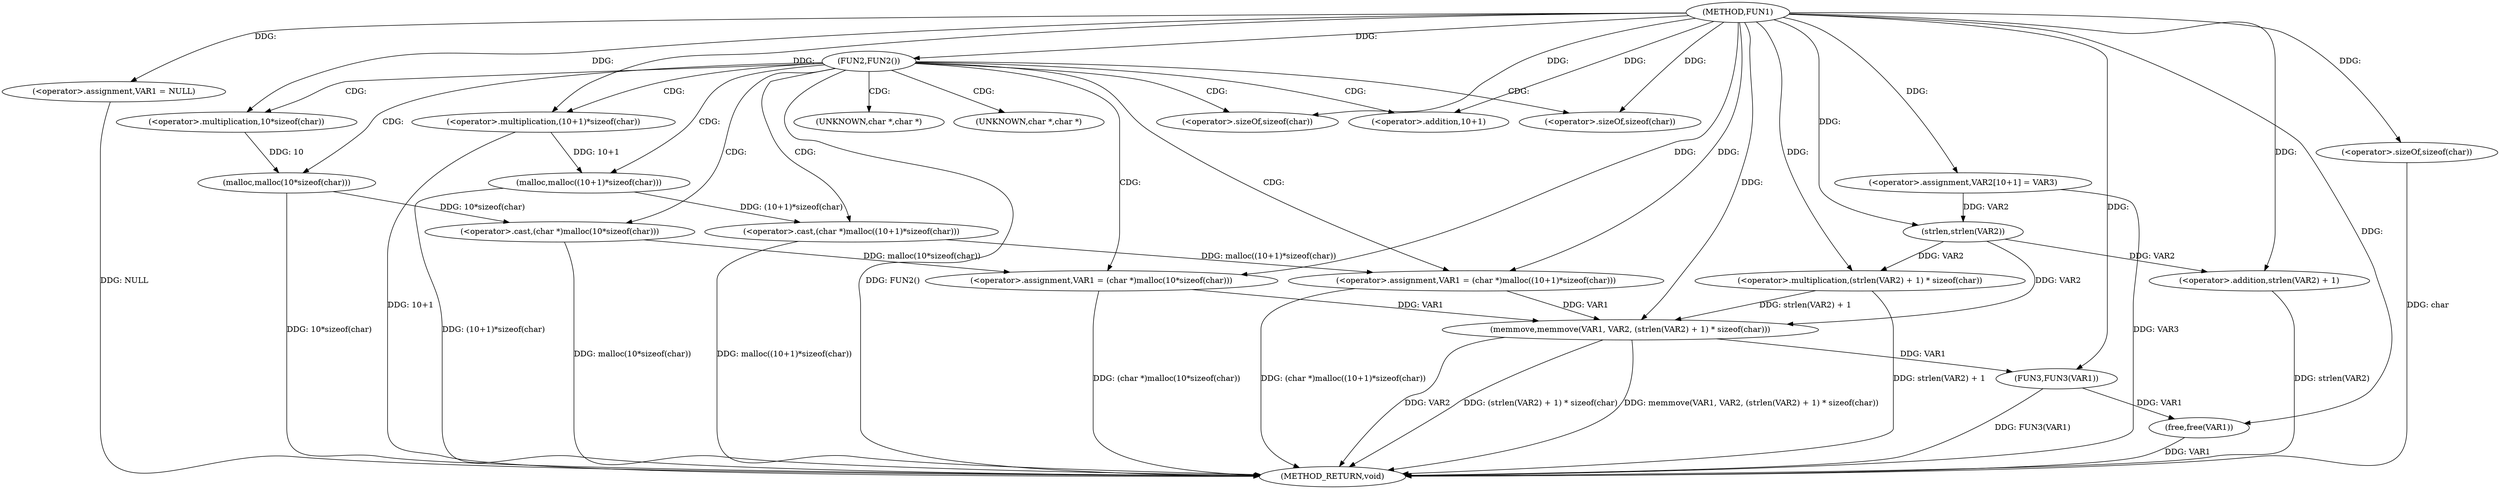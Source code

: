 digraph FUN1 {  
"1000100" [label = "(METHOD,FUN1)" ]
"1000150" [label = "(METHOD_RETURN,void)" ]
"1000103" [label = "(<operator>.assignment,VAR1 = NULL)" ]
"1000107" [label = "(FUN2,FUN2())" ]
"1000109" [label = "(<operator>.assignment,VAR1 = (char *)malloc(10*sizeof(char)))" ]
"1000111" [label = "(<operator>.cast,(char *)malloc(10*sizeof(char)))" ]
"1000113" [label = "(malloc,malloc(10*sizeof(char)))" ]
"1000114" [label = "(<operator>.multiplication,10*sizeof(char))" ]
"1000116" [label = "(<operator>.sizeOf,sizeof(char))" ]
"1000120" [label = "(<operator>.assignment,VAR1 = (char *)malloc((10+1)*sizeof(char)))" ]
"1000122" [label = "(<operator>.cast,(char *)malloc((10+1)*sizeof(char)))" ]
"1000124" [label = "(malloc,malloc((10+1)*sizeof(char)))" ]
"1000125" [label = "(<operator>.multiplication,(10+1)*sizeof(char))" ]
"1000126" [label = "(<operator>.addition,10+1)" ]
"1000129" [label = "(<operator>.sizeOf,sizeof(char))" ]
"1000133" [label = "(<operator>.assignment,VAR2[10+1] = VAR3)" ]
"1000136" [label = "(memmove,memmove(VAR1, VAR2, (strlen(VAR2) + 1) * sizeof(char)))" ]
"1000139" [label = "(<operator>.multiplication,(strlen(VAR2) + 1) * sizeof(char))" ]
"1000140" [label = "(<operator>.addition,strlen(VAR2) + 1)" ]
"1000141" [label = "(strlen,strlen(VAR2))" ]
"1000144" [label = "(<operator>.sizeOf,sizeof(char))" ]
"1000146" [label = "(FUN3,FUN3(VAR1))" ]
"1000148" [label = "(free,free(VAR1))" ]
"1000112" [label = "(UNKNOWN,char *,char *)" ]
"1000123" [label = "(UNKNOWN,char *,char *)" ]
  "1000125" -> "1000150"  [ label = "DDG: 10+1"] 
  "1000124" -> "1000150"  [ label = "DDG: (10+1)*sizeof(char)"] 
  "1000107" -> "1000150"  [ label = "DDG: FUN2()"] 
  "1000103" -> "1000150"  [ label = "DDG: NULL"] 
  "1000113" -> "1000150"  [ label = "DDG: 10*sizeof(char)"] 
  "1000139" -> "1000150"  [ label = "DDG: strlen(VAR2) + 1"] 
  "1000136" -> "1000150"  [ label = "DDG: VAR2"] 
  "1000146" -> "1000150"  [ label = "DDG: FUN3(VAR1)"] 
  "1000109" -> "1000150"  [ label = "DDG: (char *)malloc(10*sizeof(char))"] 
  "1000122" -> "1000150"  [ label = "DDG: malloc((10+1)*sizeof(char))"] 
  "1000140" -> "1000150"  [ label = "DDG: strlen(VAR2)"] 
  "1000136" -> "1000150"  [ label = "DDG: (strlen(VAR2) + 1) * sizeof(char)"] 
  "1000148" -> "1000150"  [ label = "DDG: VAR1"] 
  "1000133" -> "1000150"  [ label = "DDG: VAR3"] 
  "1000111" -> "1000150"  [ label = "DDG: malloc(10*sizeof(char))"] 
  "1000136" -> "1000150"  [ label = "DDG: memmove(VAR1, VAR2, (strlen(VAR2) + 1) * sizeof(char))"] 
  "1000120" -> "1000150"  [ label = "DDG: (char *)malloc((10+1)*sizeof(char))"] 
  "1000144" -> "1000150"  [ label = "DDG: char"] 
  "1000100" -> "1000103"  [ label = "DDG: "] 
  "1000100" -> "1000107"  [ label = "DDG: "] 
  "1000111" -> "1000109"  [ label = "DDG: malloc(10*sizeof(char))"] 
  "1000100" -> "1000109"  [ label = "DDG: "] 
  "1000113" -> "1000111"  [ label = "DDG: 10*sizeof(char)"] 
  "1000114" -> "1000113"  [ label = "DDG: 10"] 
  "1000100" -> "1000114"  [ label = "DDG: "] 
  "1000100" -> "1000116"  [ label = "DDG: "] 
  "1000122" -> "1000120"  [ label = "DDG: malloc((10+1)*sizeof(char))"] 
  "1000100" -> "1000120"  [ label = "DDG: "] 
  "1000124" -> "1000122"  [ label = "DDG: (10+1)*sizeof(char)"] 
  "1000125" -> "1000124"  [ label = "DDG: 10+1"] 
  "1000100" -> "1000125"  [ label = "DDG: "] 
  "1000100" -> "1000126"  [ label = "DDG: "] 
  "1000100" -> "1000129"  [ label = "DDG: "] 
  "1000100" -> "1000133"  [ label = "DDG: "] 
  "1000120" -> "1000136"  [ label = "DDG: VAR1"] 
  "1000109" -> "1000136"  [ label = "DDG: VAR1"] 
  "1000100" -> "1000136"  [ label = "DDG: "] 
  "1000141" -> "1000136"  [ label = "DDG: VAR2"] 
  "1000139" -> "1000136"  [ label = "DDG: strlen(VAR2) + 1"] 
  "1000141" -> "1000139"  [ label = "DDG: VAR2"] 
  "1000100" -> "1000139"  [ label = "DDG: "] 
  "1000141" -> "1000140"  [ label = "DDG: VAR2"] 
  "1000133" -> "1000141"  [ label = "DDG: VAR2"] 
  "1000100" -> "1000141"  [ label = "DDG: "] 
  "1000100" -> "1000140"  [ label = "DDG: "] 
  "1000100" -> "1000144"  [ label = "DDG: "] 
  "1000136" -> "1000146"  [ label = "DDG: VAR1"] 
  "1000100" -> "1000146"  [ label = "DDG: "] 
  "1000146" -> "1000148"  [ label = "DDG: VAR1"] 
  "1000100" -> "1000148"  [ label = "DDG: "] 
  "1000107" -> "1000109"  [ label = "CDG: "] 
  "1000107" -> "1000112"  [ label = "CDG: "] 
  "1000107" -> "1000129"  [ label = "CDG: "] 
  "1000107" -> "1000123"  [ label = "CDG: "] 
  "1000107" -> "1000124"  [ label = "CDG: "] 
  "1000107" -> "1000125"  [ label = "CDG: "] 
  "1000107" -> "1000116"  [ label = "CDG: "] 
  "1000107" -> "1000114"  [ label = "CDG: "] 
  "1000107" -> "1000120"  [ label = "CDG: "] 
  "1000107" -> "1000113"  [ label = "CDG: "] 
  "1000107" -> "1000111"  [ label = "CDG: "] 
  "1000107" -> "1000122"  [ label = "CDG: "] 
  "1000107" -> "1000126"  [ label = "CDG: "] 
}
